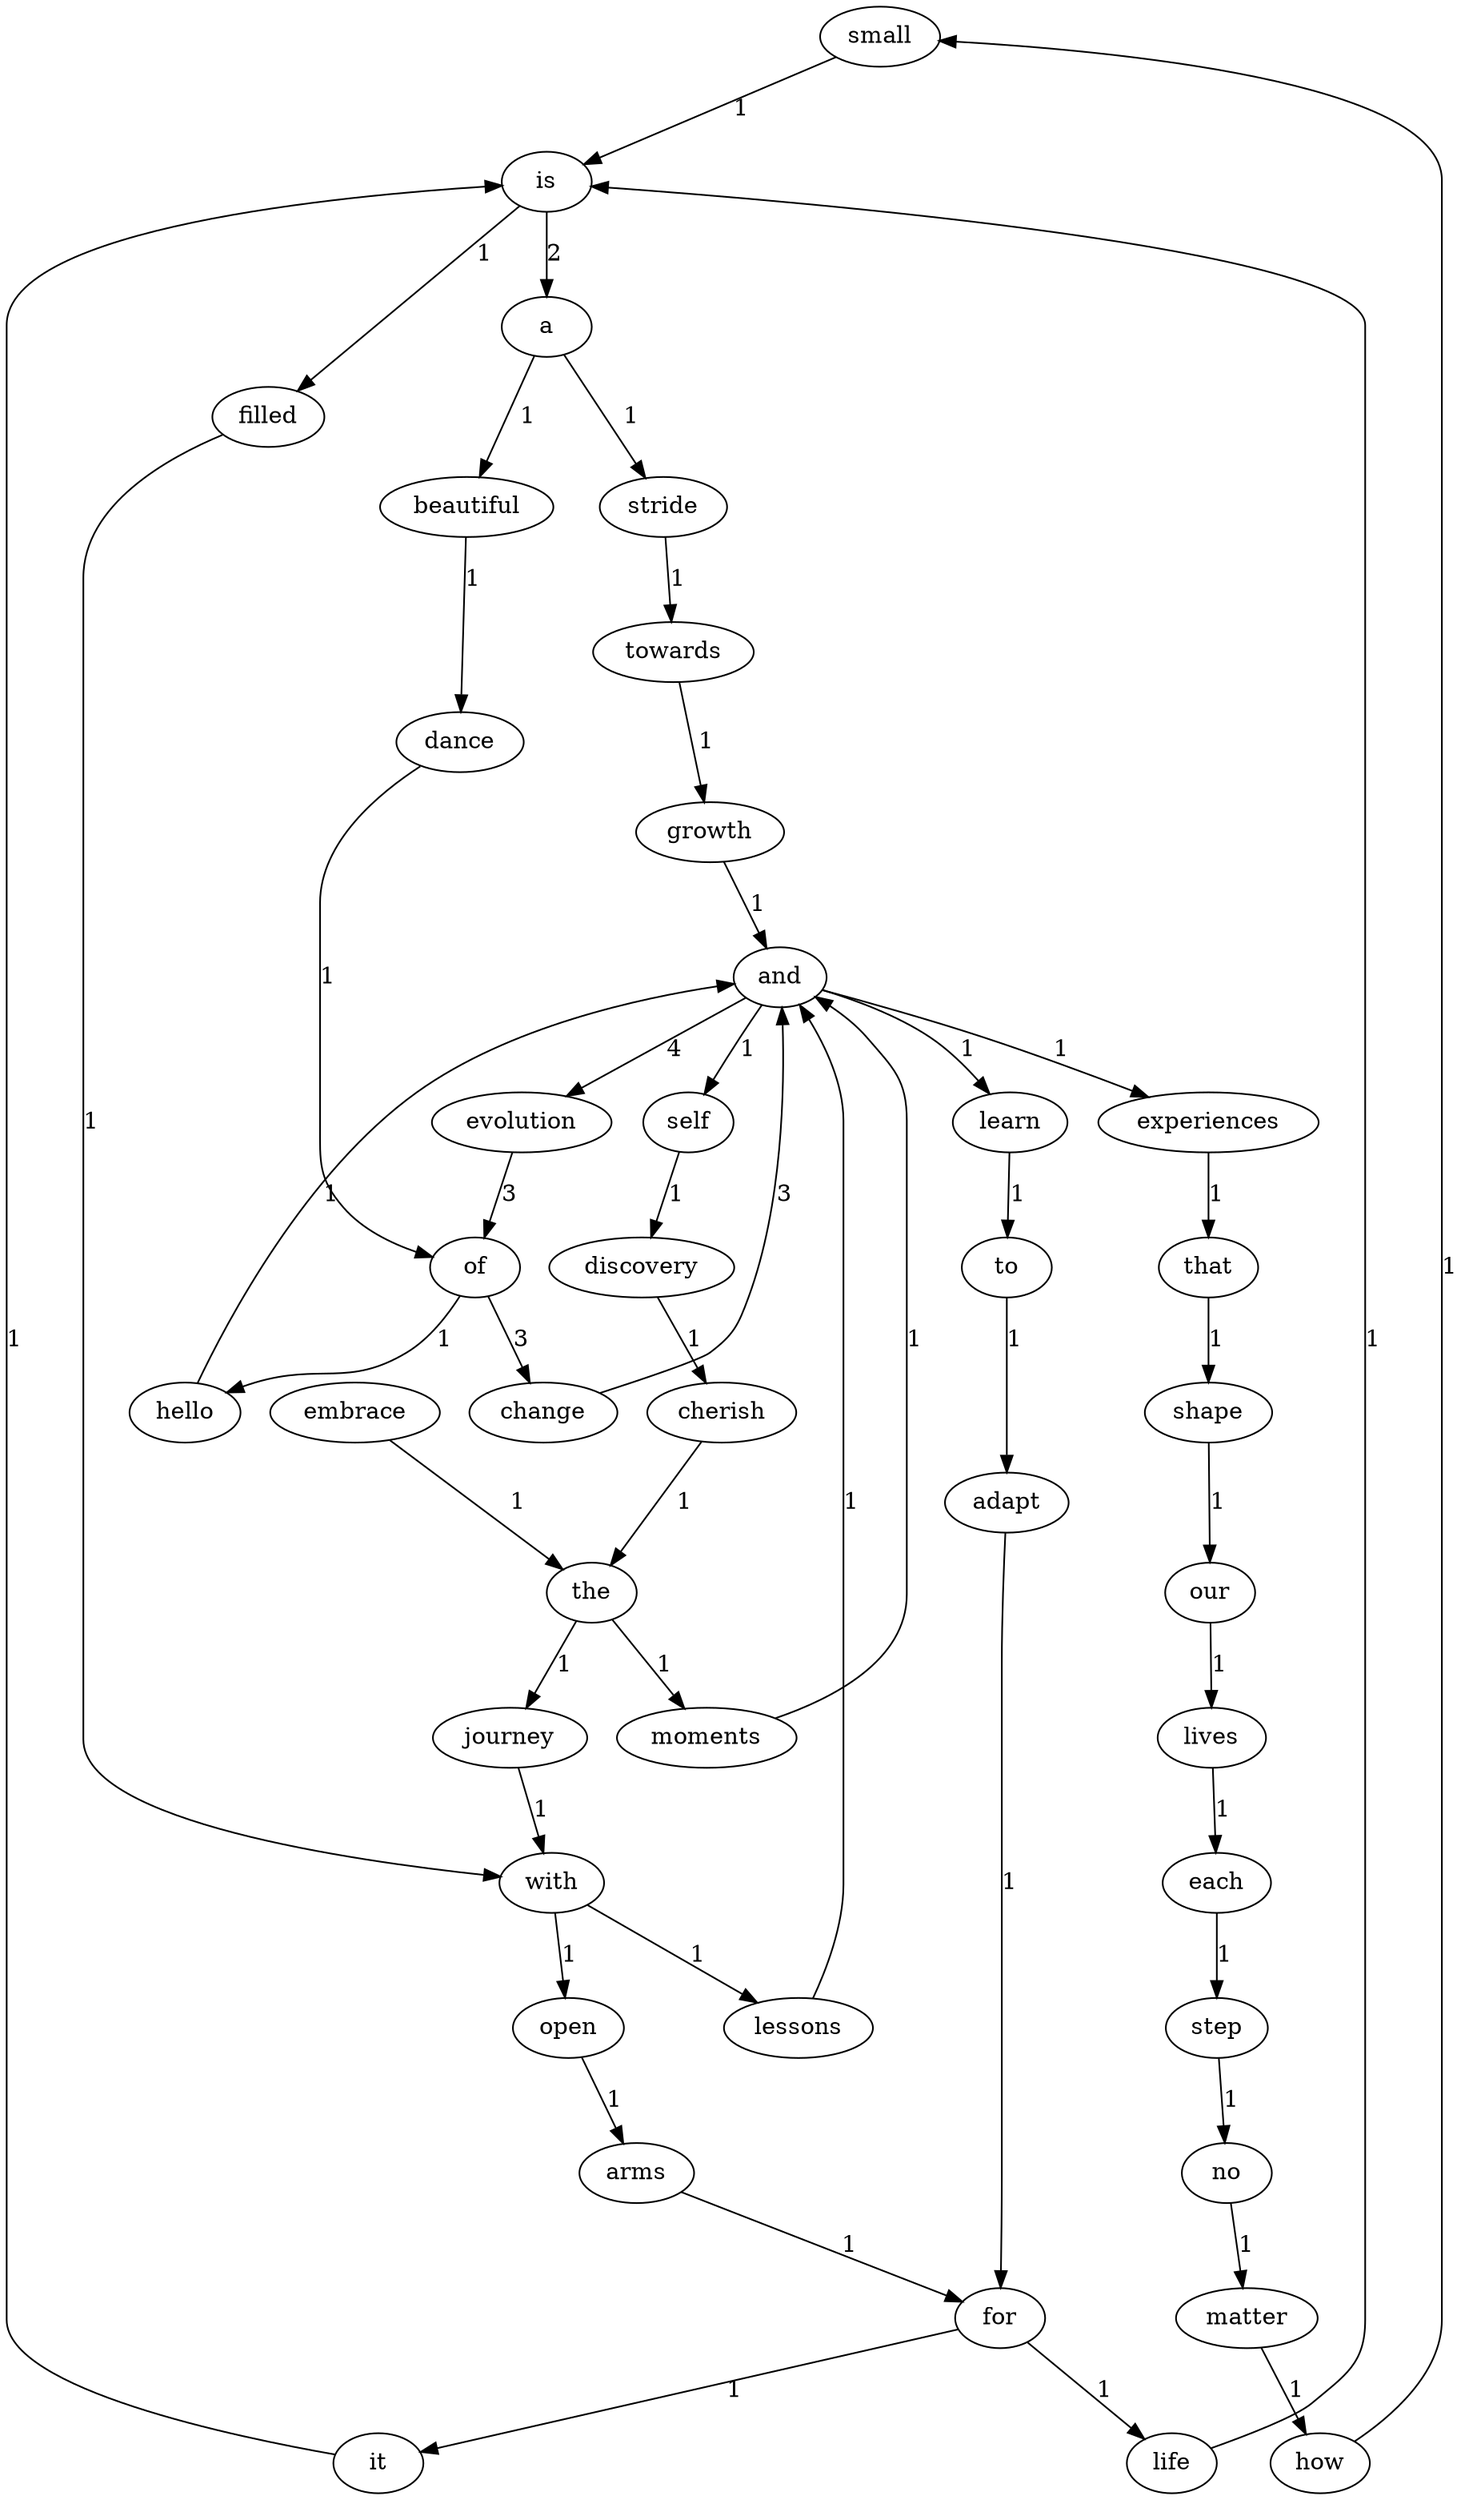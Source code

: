 digraph G {
    small;
    no;
    for;
    stride;
    matter;
    our;
    life;
    beautiful;
    how;
    that;
    moments;
    and;
    of;
    dance;
    a;
    lives;
    shape;
    journey;
    embrace;
    learn;
    change;
    adapt;
    cherish;
    filled;
    is;
    evolution;
    towards;
    it;
    experiences;
    each;
    the;
    with;
    discovery;
    self;
    growth;
    step;
    arms;
    hello;
    to;
    open;
    lessons;
    small -> is [label="1"];
    no -> matter [label="1"];
    for -> it [label="1"];
    for -> life [label="1"];
    stride -> towards [label="1"];
    matter -> how [label="1"];
    our -> lives [label="1"];
    life -> is [label="1"];
    beautiful -> dance [label="1"];
    how -> small [label="1"];
    that -> shape [label="1"];
    moments -> and [label="1"];
    and -> learn [label="1"];
    and -> self [label="1"];
    and -> evolution [label="4"];
    and -> experiences [label="1"];
    of -> change [label="3"];
    of -> hello [label="1"];
    dance -> of [label="1"];
    a -> beautiful [label="1"];
    a -> stride [label="1"];
    lives -> each [label="1"];
    shape -> our [label="1"];
    journey -> with [label="1"];
    embrace -> the [label="1"];
    learn -> to [label="1"];
    change -> and [label="3"];
    adapt -> for [label="1"];
    cherish -> the [label="1"];
    filled -> with [label="1"];
    is -> a [label="2"];
    is -> filled [label="1"];
    evolution -> of [label="3"];
    towards -> growth [label="1"];
    it -> is [label="1"];
    experiences -> that [label="1"];
    each -> step [label="1"];
    the -> moments [label="1"];
    the -> journey [label="1"];
    with -> open [label="1"];
    with -> lessons [label="1"];
    discovery -> cherish [label="1"];
    self -> discovery [label="1"];
    growth -> and [label="1"];
    step -> no [label="1"];
    arms -> for [label="1"];
    hello -> and [label="1"];
    to -> adapt [label="1"];
    open -> arms [label="1"];
    lessons -> and [label="1"];
}
